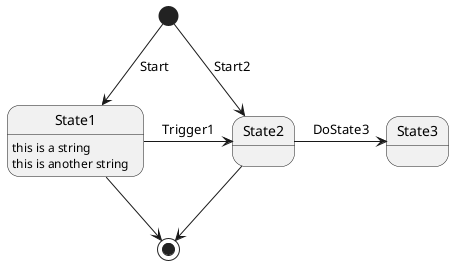 @startuml

'stateless namespace EtAlii.Generators.Stateless.Tests
'stateless class SimpleExample
'stateless generate partial

[*] --> State1 : Start
[*] --> State2 : Start2
State1 --> [*]
State1 : this is a string
State1 : this is another string

State1 -> State2 : Trigger1
State2 --> [*]

State2 -> State3 : DoState3
@enduml
